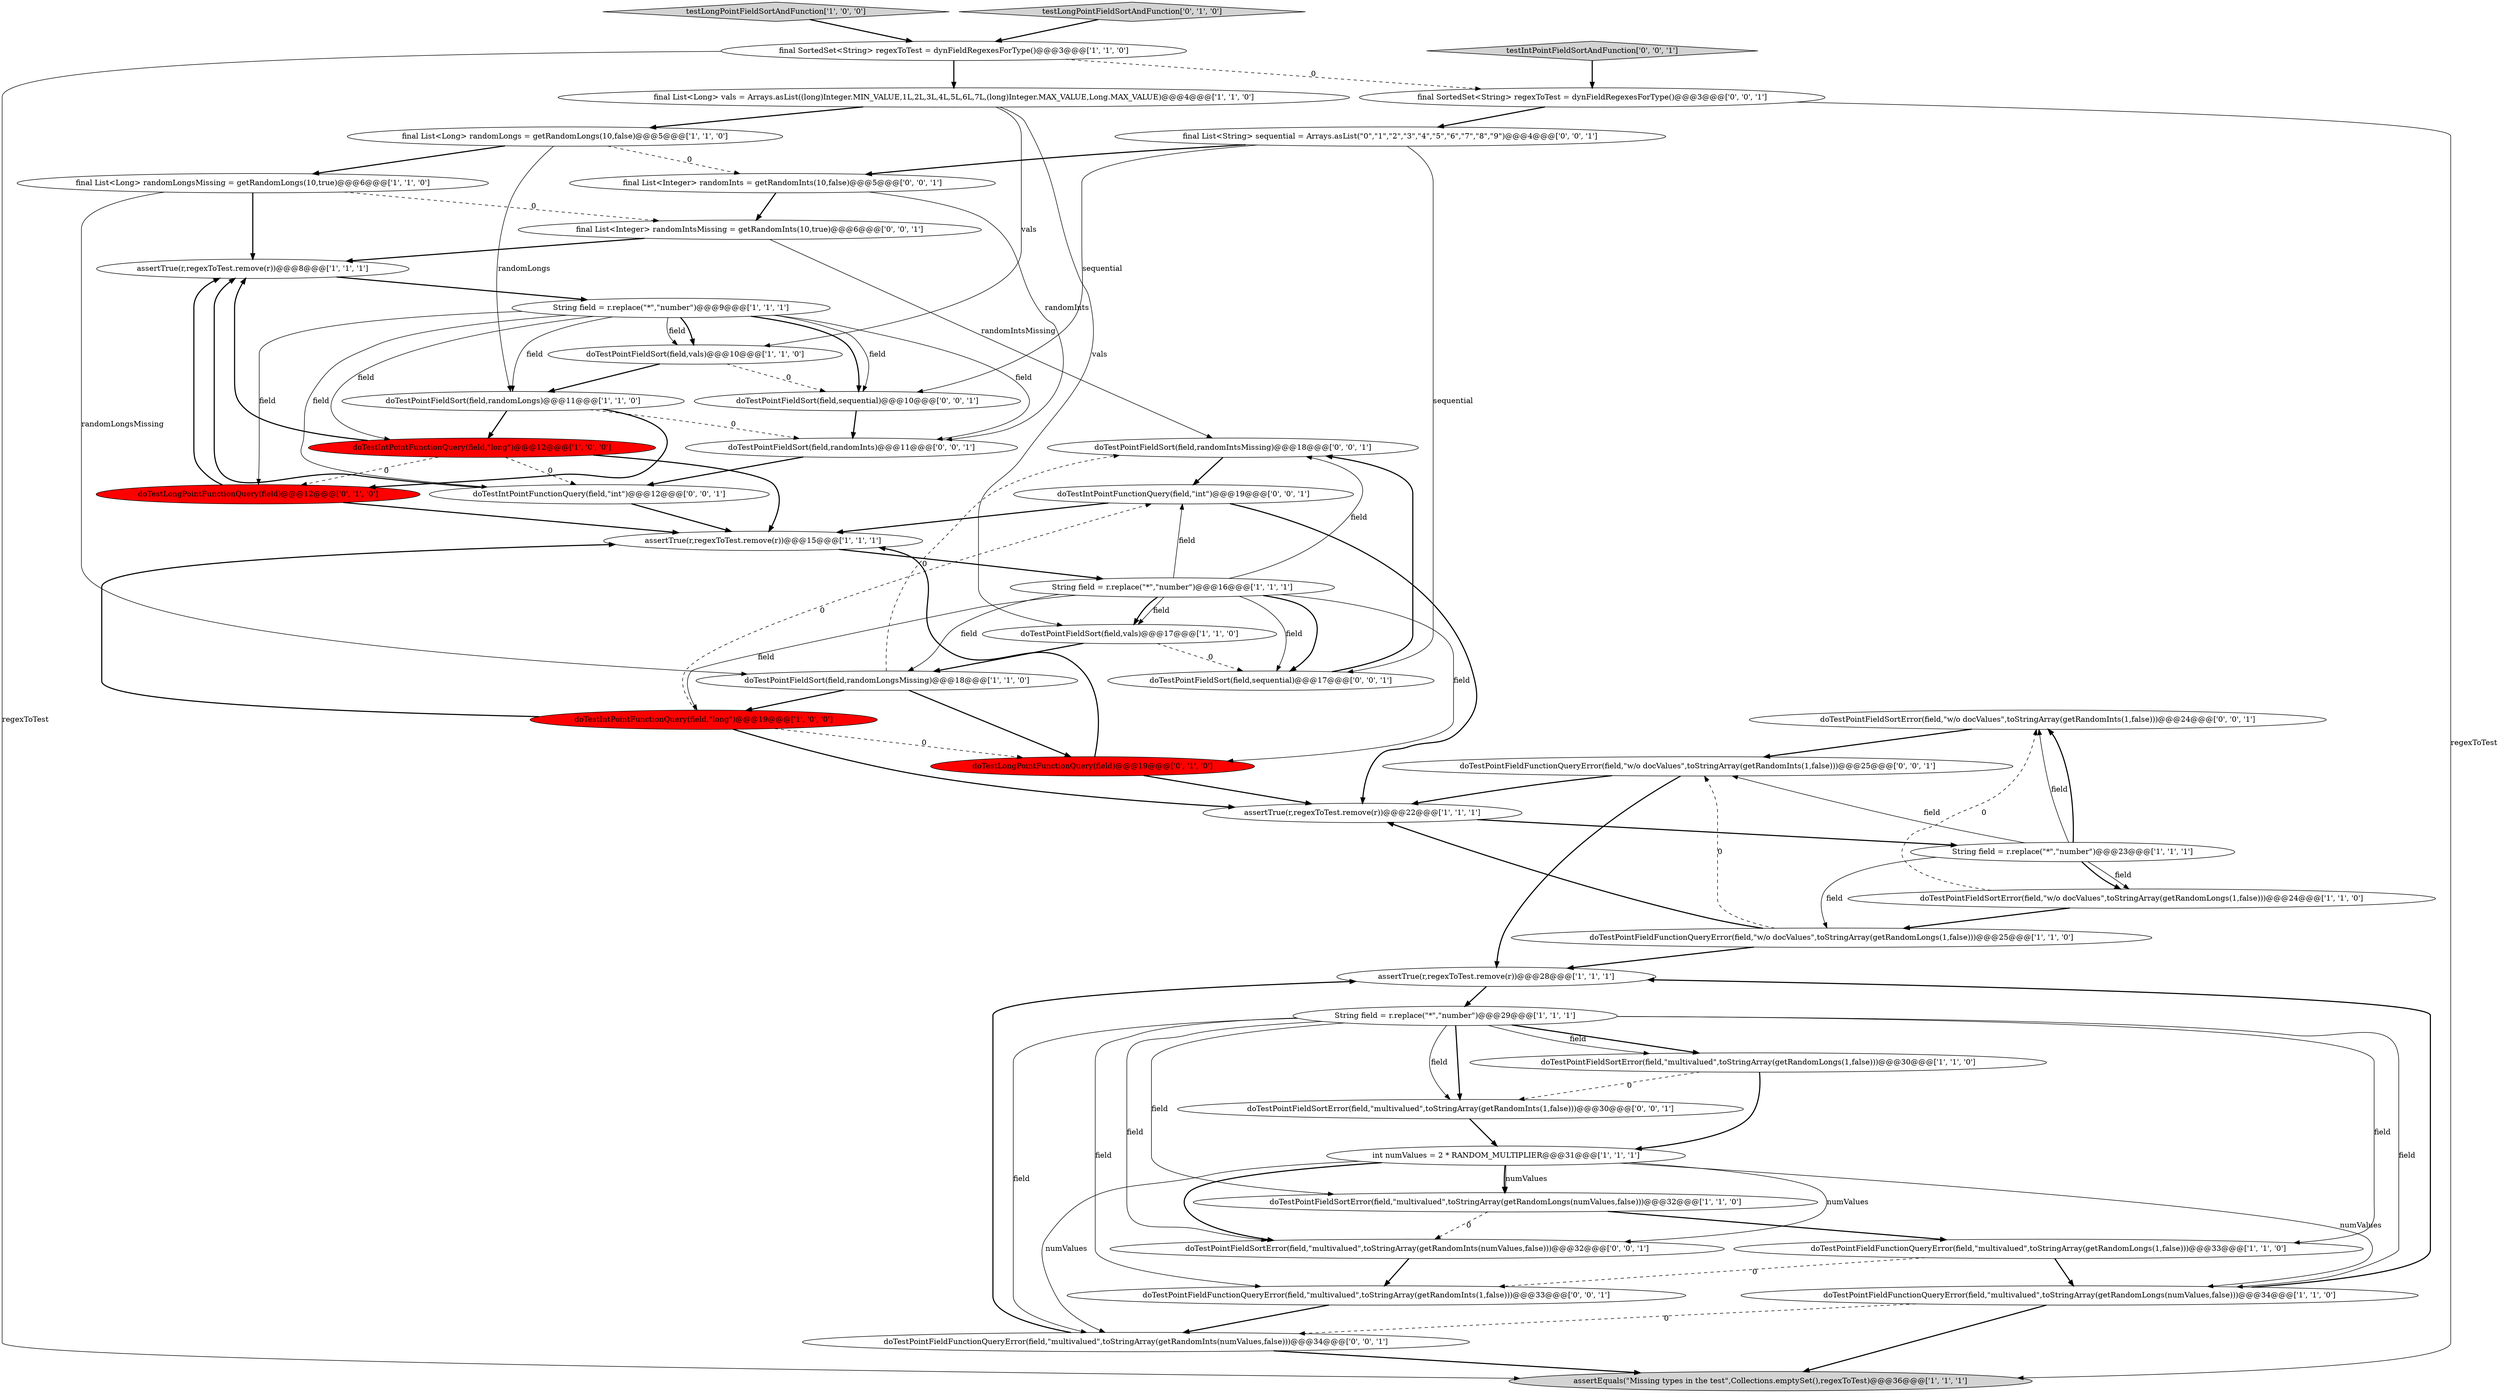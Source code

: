 digraph {
43 [style = filled, label = "doTestPointFieldSortError(field,\"w/o docValues\",toStringArray(getRandomInts(1,false)))@@@24@@@['0', '0', '1']", fillcolor = white, shape = ellipse image = "AAA0AAABBB3BBB"];
13 [style = filled, label = "assertTrue(r,regexToTest.remove(r))@@@28@@@['1', '1', '1']", fillcolor = white, shape = ellipse image = "AAA0AAABBB1BBB"];
36 [style = filled, label = "doTestPointFieldSort(field,randomIntsMissing)@@@18@@@['0', '0', '1']", fillcolor = white, shape = ellipse image = "AAA0AAABBB3BBB"];
0 [style = filled, label = "doTestIntPointFunctionQuery(field,\"long\")@@@12@@@['1', '0', '0']", fillcolor = red, shape = ellipse image = "AAA1AAABBB1BBB"];
10 [style = filled, label = "assertTrue(r,regexToTest.remove(r))@@@15@@@['1', '1', '1']", fillcolor = white, shape = ellipse image = "AAA0AAABBB1BBB"];
18 [style = filled, label = "final List<Long> vals = Arrays.asList((long)Integer.MIN_VALUE,1L,2L,3L,4L,5L,6L,7L,(long)Integer.MAX_VALUE,Long.MAX_VALUE)@@@4@@@['1', '1', '0']", fillcolor = white, shape = ellipse image = "AAA0AAABBB1BBB"];
5 [style = filled, label = "final SortedSet<String> regexToTest = dynFieldRegexesForType()@@@3@@@['1', '1', '0']", fillcolor = white, shape = ellipse image = "AAA0AAABBB1BBB"];
34 [style = filled, label = "doTestPointFieldFunctionQueryError(field,\"multivalued\",toStringArray(getRandomInts(1,false)))@@@33@@@['0', '0', '1']", fillcolor = white, shape = ellipse image = "AAA0AAABBB3BBB"];
37 [style = filled, label = "doTestPointFieldSort(field,sequential)@@@17@@@['0', '0', '1']", fillcolor = white, shape = ellipse image = "AAA0AAABBB3BBB"];
12 [style = filled, label = "doTestPointFieldSort(field,randomLongsMissing)@@@18@@@['1', '1', '0']", fillcolor = white, shape = ellipse image = "AAA0AAABBB1BBB"];
38 [style = filled, label = "final List<Integer> randomInts = getRandomInts(10,false)@@@5@@@['0', '0', '1']", fillcolor = white, shape = ellipse image = "AAA0AAABBB3BBB"];
15 [style = filled, label = "testLongPointFieldSortAndFunction['1', '0', '0']", fillcolor = lightgray, shape = diamond image = "AAA0AAABBB1BBB"];
32 [style = filled, label = "doTestPointFieldSort(field,sequential)@@@10@@@['0', '0', '1']", fillcolor = white, shape = ellipse image = "AAA0AAABBB3BBB"];
24 [style = filled, label = "assertEquals(\"Missing types in the test\",Collections.emptySet(),regexToTest)@@@36@@@['1', '1', '1']", fillcolor = lightgray, shape = ellipse image = "AAA0AAABBB1BBB"];
41 [style = filled, label = "final List<Integer> randomIntsMissing = getRandomInts(10,true)@@@6@@@['0', '0', '1']", fillcolor = white, shape = ellipse image = "AAA0AAABBB3BBB"];
9 [style = filled, label = "doTestPointFieldSort(field,randomLongs)@@@11@@@['1', '1', '0']", fillcolor = white, shape = ellipse image = "AAA0AAABBB1BBB"];
25 [style = filled, label = "doTestIntPointFunctionQuery(field,\"long\")@@@19@@@['1', '0', '0']", fillcolor = red, shape = ellipse image = "AAA1AAABBB1BBB"];
39 [style = filled, label = "testIntPointFieldSortAndFunction['0', '0', '1']", fillcolor = lightgray, shape = diamond image = "AAA0AAABBB3BBB"];
30 [style = filled, label = "final List<String> sequential = Arrays.asList(\"0\",\"1\",\"2\",\"3\",\"4\",\"5\",\"6\",\"7\",\"8\",\"9\")@@@4@@@['0', '0', '1']", fillcolor = white, shape = ellipse image = "AAA0AAABBB3BBB"];
14 [style = filled, label = "final List<Long> randomLongs = getRandomLongs(10,false)@@@5@@@['1', '1', '0']", fillcolor = white, shape = ellipse image = "AAA0AAABBB1BBB"];
11 [style = filled, label = "doTestPointFieldSort(field,vals)@@@10@@@['1', '1', '0']", fillcolor = white, shape = ellipse image = "AAA0AAABBB1BBB"];
42 [style = filled, label = "doTestPointFieldSort(field,randomInts)@@@11@@@['0', '0', '1']", fillcolor = white, shape = ellipse image = "AAA0AAABBB3BBB"];
35 [style = filled, label = "doTestPointFieldSortError(field,\"multivalued\",toStringArray(getRandomInts(1,false)))@@@30@@@['0', '0', '1']", fillcolor = white, shape = ellipse image = "AAA0AAABBB3BBB"];
16 [style = filled, label = "doTestPointFieldFunctionQueryError(field,\"multivalued\",toStringArray(getRandomLongs(1,false)))@@@33@@@['1', '1', '0']", fillcolor = white, shape = ellipse image = "AAA0AAABBB1BBB"];
7 [style = filled, label = "String field = r.replace(\"*\",\"number\")@@@16@@@['1', '1', '1']", fillcolor = white, shape = ellipse image = "AAA0AAABBB1BBB"];
44 [style = filled, label = "final SortedSet<String> regexToTest = dynFieldRegexesForType()@@@3@@@['0', '0', '1']", fillcolor = white, shape = ellipse image = "AAA0AAABBB3BBB"];
31 [style = filled, label = "doTestPointFieldFunctionQueryError(field,\"w/o docValues\",toStringArray(getRandomInts(1,false)))@@@25@@@['0', '0', '1']", fillcolor = white, shape = ellipse image = "AAA0AAABBB3BBB"];
8 [style = filled, label = "String field = r.replace(\"*\",\"number\")@@@29@@@['1', '1', '1']", fillcolor = white, shape = ellipse image = "AAA0AAABBB1BBB"];
28 [style = filled, label = "testLongPointFieldSortAndFunction['0', '1', '0']", fillcolor = lightgray, shape = diamond image = "AAA0AAABBB2BBB"];
46 [style = filled, label = "doTestPointFieldFunctionQueryError(field,\"multivalued\",toStringArray(getRandomInts(numValues,false)))@@@34@@@['0', '0', '1']", fillcolor = white, shape = ellipse image = "AAA0AAABBB3BBB"];
19 [style = filled, label = "doTestPointFieldFunctionQueryError(field,\"multivalued\",toStringArray(getRandomLongs(numValues,false)))@@@34@@@['1', '1', '0']", fillcolor = white, shape = ellipse image = "AAA0AAABBB1BBB"];
27 [style = filled, label = "doTestLongPointFunctionQuery(field)@@@12@@@['0', '1', '0']", fillcolor = red, shape = ellipse image = "AAA1AAABBB2BBB"];
21 [style = filled, label = "assertTrue(r,regexToTest.remove(r))@@@8@@@['1', '1', '1']", fillcolor = white, shape = ellipse image = "AAA0AAABBB1BBB"];
33 [style = filled, label = "doTestPointFieldSortError(field,\"multivalued\",toStringArray(getRandomInts(numValues,false)))@@@32@@@['0', '0', '1']", fillcolor = white, shape = ellipse image = "AAA0AAABBB3BBB"];
20 [style = filled, label = "final List<Long> randomLongsMissing = getRandomLongs(10,true)@@@6@@@['1', '1', '0']", fillcolor = white, shape = ellipse image = "AAA0AAABBB1BBB"];
29 [style = filled, label = "doTestLongPointFunctionQuery(field)@@@19@@@['0', '1', '0']", fillcolor = red, shape = ellipse image = "AAA1AAABBB2BBB"];
22 [style = filled, label = "doTestPointFieldSort(field,vals)@@@17@@@['1', '1', '0']", fillcolor = white, shape = ellipse image = "AAA0AAABBB1BBB"];
6 [style = filled, label = "String field = r.replace(\"*\",\"number\")@@@23@@@['1', '1', '1']", fillcolor = white, shape = ellipse image = "AAA0AAABBB1BBB"];
23 [style = filled, label = "doTestPointFieldSortError(field,\"w/o docValues\",toStringArray(getRandomLongs(1,false)))@@@24@@@['1', '1', '0']", fillcolor = white, shape = ellipse image = "AAA0AAABBB1BBB"];
26 [style = filled, label = "doTestPointFieldSortError(field,\"multivalued\",toStringArray(getRandomLongs(numValues,false)))@@@32@@@['1', '1', '0']", fillcolor = white, shape = ellipse image = "AAA0AAABBB1BBB"];
45 [style = filled, label = "doTestIntPointFunctionQuery(field,\"int\")@@@12@@@['0', '0', '1']", fillcolor = white, shape = ellipse image = "AAA0AAABBB3BBB"];
40 [style = filled, label = "doTestIntPointFunctionQuery(field,\"int\")@@@19@@@['0', '0', '1']", fillcolor = white, shape = ellipse image = "AAA0AAABBB3BBB"];
3 [style = filled, label = "doTestPointFieldFunctionQueryError(field,\"w/o docValues\",toStringArray(getRandomLongs(1,false)))@@@25@@@['1', '1', '0']", fillcolor = white, shape = ellipse image = "AAA0AAABBB1BBB"];
4 [style = filled, label = "int numValues = 2 * RANDOM_MULTIPLIER@@@31@@@['1', '1', '1']", fillcolor = white, shape = ellipse image = "AAA0AAABBB1BBB"];
2 [style = filled, label = "String field = r.replace(\"*\",\"number\")@@@9@@@['1', '1', '1']", fillcolor = white, shape = ellipse image = "AAA0AAABBB1BBB"];
1 [style = filled, label = "assertTrue(r,regexToTest.remove(r))@@@22@@@['1', '1', '1']", fillcolor = white, shape = ellipse image = "AAA0AAABBB1BBB"];
17 [style = filled, label = "doTestPointFieldSortError(field,\"multivalued\",toStringArray(getRandomLongs(1,false)))@@@30@@@['1', '1', '0']", fillcolor = white, shape = ellipse image = "AAA0AAABBB1BBB"];
18->22 [style = solid, label="vals"];
11->32 [style = dashed, label="0"];
6->43 [style = bold, label=""];
25->1 [style = bold, label=""];
34->46 [style = bold, label=""];
46->13 [style = bold, label=""];
42->45 [style = bold, label=""];
8->46 [style = solid, label="field"];
17->35 [style = dashed, label="0"];
8->35 [style = solid, label="field"];
38->41 [style = bold, label=""];
31->1 [style = bold, label=""];
11->9 [style = bold, label=""];
5->24 [style = solid, label="regexToTest"];
21->2 [style = bold, label=""];
19->24 [style = bold, label=""];
23->43 [style = dashed, label="0"];
25->10 [style = bold, label=""];
2->32 [style = bold, label=""];
29->1 [style = bold, label=""];
2->42 [style = solid, label="field"];
45->10 [style = bold, label=""];
14->20 [style = bold, label=""];
8->26 [style = solid, label="field"];
28->5 [style = bold, label=""];
37->36 [style = bold, label=""];
3->31 [style = dashed, label="0"];
4->19 [style = solid, label="numValues"];
41->21 [style = bold, label=""];
46->24 [style = bold, label=""];
7->37 [style = bold, label=""];
25->40 [style = dashed, label="0"];
26->33 [style = dashed, label="0"];
7->36 [style = solid, label="field"];
23->3 [style = bold, label=""];
0->21 [style = bold, label=""];
0->27 [style = dashed, label="0"];
16->19 [style = bold, label=""];
10->7 [style = bold, label=""];
2->27 [style = solid, label="field"];
7->37 [style = solid, label="field"];
8->17 [style = bold, label=""];
7->29 [style = solid, label="field"];
26->16 [style = bold, label=""];
16->34 [style = dashed, label="0"];
4->46 [style = solid, label="numValues"];
8->16 [style = solid, label="field"];
12->29 [style = bold, label=""];
22->37 [style = dashed, label="0"];
19->13 [style = bold, label=""];
20->41 [style = dashed, label="0"];
19->46 [style = dashed, label="0"];
45->21 [style = bold, label=""];
32->42 [style = bold, label=""];
41->36 [style = solid, label="randomIntsMissing"];
7->22 [style = solid, label="field"];
44->30 [style = bold, label=""];
36->40 [style = bold, label=""];
3->1 [style = bold, label=""];
6->31 [style = solid, label="field"];
9->42 [style = dashed, label="0"];
4->33 [style = solid, label="numValues"];
6->23 [style = bold, label=""];
31->13 [style = bold, label=""];
2->9 [style = solid, label="field"];
5->18 [style = bold, label=""];
4->33 [style = bold, label=""];
8->35 [style = bold, label=""];
8->19 [style = solid, label="field"];
9->27 [style = bold, label=""];
7->22 [style = bold, label=""];
4->26 [style = solid, label="numValues"];
1->6 [style = bold, label=""];
7->25 [style = solid, label="field"];
27->10 [style = bold, label=""];
14->38 [style = dashed, label="0"];
7->40 [style = solid, label="field"];
2->45 [style = solid, label="field"];
29->10 [style = bold, label=""];
2->0 [style = solid, label="field"];
27->21 [style = bold, label=""];
2->11 [style = bold, label=""];
17->4 [style = bold, label=""];
43->31 [style = bold, label=""];
0->45 [style = dashed, label="0"];
8->34 [style = solid, label="field"];
40->10 [style = bold, label=""];
5->44 [style = dashed, label="0"];
30->38 [style = bold, label=""];
9->0 [style = bold, label=""];
39->44 [style = bold, label=""];
2->11 [style = solid, label="field"];
2->32 [style = solid, label="field"];
4->26 [style = bold, label=""];
30->32 [style = solid, label="sequential"];
6->3 [style = solid, label="field"];
35->4 [style = bold, label=""];
14->9 [style = solid, label="randomLongs"];
15->5 [style = bold, label=""];
8->17 [style = solid, label="field"];
20->21 [style = bold, label=""];
38->42 [style = solid, label="randomInts"];
40->1 [style = bold, label=""];
0->10 [style = bold, label=""];
8->33 [style = solid, label="field"];
12->36 [style = dashed, label="0"];
22->12 [style = bold, label=""];
12->25 [style = bold, label=""];
20->12 [style = solid, label="randomLongsMissing"];
44->24 [style = solid, label="regexToTest"];
3->13 [style = bold, label=""];
25->29 [style = dashed, label="0"];
18->11 [style = solid, label="vals"];
13->8 [style = bold, label=""];
6->23 [style = solid, label="field"];
30->37 [style = solid, label="sequential"];
33->34 [style = bold, label=""];
6->43 [style = solid, label="field"];
18->14 [style = bold, label=""];
7->12 [style = solid, label="field"];
}
